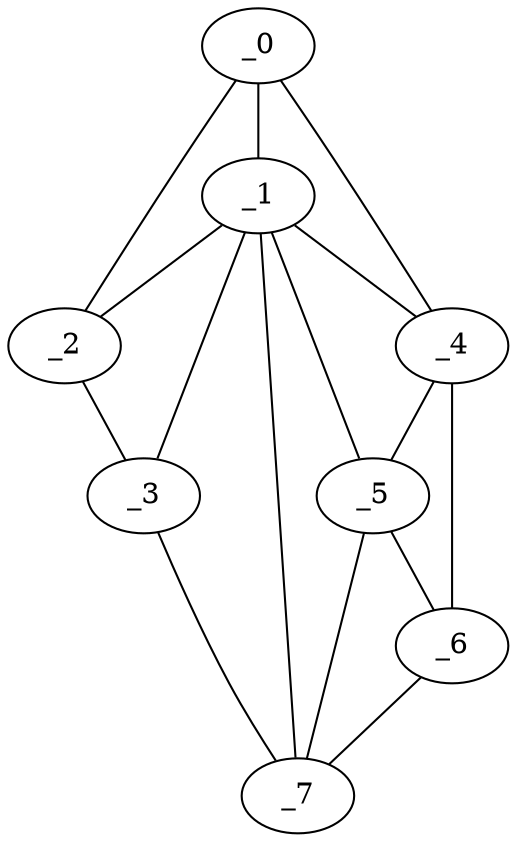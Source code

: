 graph "obj12__180.gxl" {
	_0	 [x=9,
		y=66];
	_1	 [x=41,
		y=70];
	_0 -- _1	 [valence=2];
	_2	 [x=67,
		y=125];
	_0 -- _2	 [valence=1];
	_4	 [x=92,
		y=7];
	_0 -- _4	 [valence=1];
	_1 -- _2	 [valence=2];
	_3	 [x=87,
		y=120];
	_1 -- _3	 [valence=2];
	_1 -- _4	 [valence=2];
	_5	 [x=116,
		y=48];
	_1 -- _5	 [valence=2];
	_7	 [x=122,
		y=68];
	_1 -- _7	 [valence=2];
	_2 -- _3	 [valence=1];
	_3 -- _7	 [valence=1];
	_4 -- _5	 [valence=1];
	_6	 [x=120,
		y=53];
	_4 -- _6	 [valence=1];
	_5 -- _6	 [valence=2];
	_5 -- _7	 [valence=1];
	_6 -- _7	 [valence=1];
}
